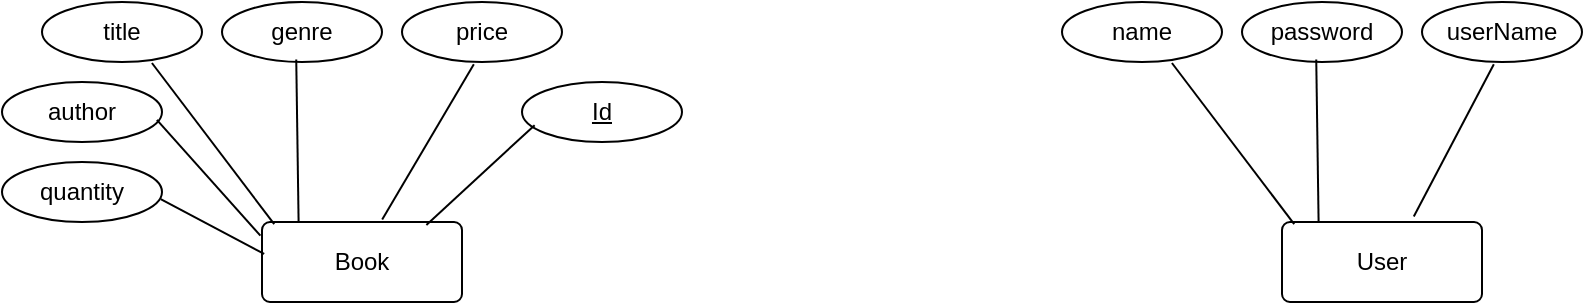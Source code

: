 <mxfile version="23.1.2" type="device">
  <diagram id="R2lEEEUBdFMjLlhIrx00" name="Page-1">
    <mxGraphModel dx="778" dy="418" grid="1" gridSize="10" guides="1" tooltips="1" connect="1" arrows="1" fold="1" page="1" pageScale="1" pageWidth="850" pageHeight="1100" math="0" shadow="0" extFonts="Permanent Marker^https://fonts.googleapis.com/css?family=Permanent+Marker">
      <root>
        <mxCell id="0" />
        <mxCell id="1" parent="0" />
        <mxCell id="ro8Qhatsqw3CWG-dYIS6-1" value="Book" style="rounded=1;arcSize=10;whiteSpace=wrap;html=1;align=center;" vertex="1" parent="1">
          <mxGeometry x="150" y="140" width="100" height="40" as="geometry" />
        </mxCell>
        <mxCell id="ro8Qhatsqw3CWG-dYIS6-2" value="title" style="ellipse;whiteSpace=wrap;html=1;align=center;" vertex="1" parent="1">
          <mxGeometry x="40" y="30" width="80" height="30" as="geometry" />
        </mxCell>
        <mxCell id="ro8Qhatsqw3CWG-dYIS6-3" value="" style="endArrow=none;html=1;rounded=0;entryX=0.687;entryY=1.017;entryDx=0;entryDy=0;entryPerimeter=0;exitX=0.061;exitY=0.027;exitDx=0;exitDy=0;exitPerimeter=0;" edge="1" parent="1" source="ro8Qhatsqw3CWG-dYIS6-1" target="ro8Qhatsqw3CWG-dYIS6-2">
          <mxGeometry relative="1" as="geometry">
            <mxPoint x="170" y="140" as="sourcePoint" />
            <mxPoint x="330" y="140" as="targetPoint" />
          </mxGeometry>
        </mxCell>
        <mxCell id="ro8Qhatsqw3CWG-dYIS6-4" value="author" style="ellipse;whiteSpace=wrap;html=1;align=center;" vertex="1" parent="1">
          <mxGeometry x="20" y="70" width="80" height="30" as="geometry" />
        </mxCell>
        <mxCell id="ro8Qhatsqw3CWG-dYIS6-5" value="genre" style="ellipse;whiteSpace=wrap;html=1;align=center;" vertex="1" parent="1">
          <mxGeometry x="130" y="30" width="80" height="30" as="geometry" />
        </mxCell>
        <mxCell id="ro8Qhatsqw3CWG-dYIS6-6" value="price" style="ellipse;whiteSpace=wrap;html=1;align=center;" vertex="1" parent="1">
          <mxGeometry x="220" y="30" width="80" height="30" as="geometry" />
        </mxCell>
        <mxCell id="ro8Qhatsqw3CWG-dYIS6-7" value="quantity" style="ellipse;whiteSpace=wrap;html=1;align=center;" vertex="1" parent="1">
          <mxGeometry x="20" y="110" width="80" height="30" as="geometry" />
        </mxCell>
        <mxCell id="ro8Qhatsqw3CWG-dYIS6-8" value="" style="endArrow=none;html=1;rounded=0;entryX=0.968;entryY=0.63;entryDx=0;entryDy=0;entryPerimeter=0;exitX=-0.008;exitY=0.17;exitDx=0;exitDy=0;exitPerimeter=0;" edge="1" parent="1" source="ro8Qhatsqw3CWG-dYIS6-1" target="ro8Qhatsqw3CWG-dYIS6-4">
          <mxGeometry relative="1" as="geometry">
            <mxPoint x="166" y="151" as="sourcePoint" />
            <mxPoint x="105" y="71" as="targetPoint" />
          </mxGeometry>
        </mxCell>
        <mxCell id="ro8Qhatsqw3CWG-dYIS6-9" value="" style="endArrow=none;html=1;rounded=0;entryX=0.992;entryY=0.617;entryDx=0;entryDy=0;entryPerimeter=0;exitX=0.011;exitY=0.399;exitDx=0;exitDy=0;exitPerimeter=0;" edge="1" parent="1" source="ro8Qhatsqw3CWG-dYIS6-1" target="ro8Qhatsqw3CWG-dYIS6-7">
          <mxGeometry relative="1" as="geometry">
            <mxPoint x="160" y="150" as="sourcePoint" />
            <mxPoint x="107" y="99" as="targetPoint" />
          </mxGeometry>
        </mxCell>
        <mxCell id="ro8Qhatsqw3CWG-dYIS6-10" value="" style="endArrow=none;html=1;rounded=0;entryX=0.464;entryY=0.96;entryDx=0;entryDy=0;entryPerimeter=0;exitX=0.183;exitY=-0.001;exitDx=0;exitDy=0;exitPerimeter=0;" edge="1" parent="1" source="ro8Qhatsqw3CWG-dYIS6-1" target="ro8Qhatsqw3CWG-dYIS6-5">
          <mxGeometry relative="1" as="geometry">
            <mxPoint x="166" y="151" as="sourcePoint" />
            <mxPoint x="105" y="71" as="targetPoint" />
          </mxGeometry>
        </mxCell>
        <mxCell id="ro8Qhatsqw3CWG-dYIS6-11" value="" style="endArrow=none;html=1;rounded=0;entryX=0.449;entryY=1.037;entryDx=0;entryDy=0;entryPerimeter=0;exitX=0.601;exitY=-0.03;exitDx=0;exitDy=0;exitPerimeter=0;" edge="1" parent="1" source="ro8Qhatsqw3CWG-dYIS6-1" target="ro8Qhatsqw3CWG-dYIS6-6">
          <mxGeometry relative="1" as="geometry">
            <mxPoint x="178" y="150" as="sourcePoint" />
            <mxPoint x="177" y="69" as="targetPoint" />
          </mxGeometry>
        </mxCell>
        <mxCell id="ro8Qhatsqw3CWG-dYIS6-12" value="User" style="rounded=1;arcSize=10;whiteSpace=wrap;html=1;align=center;" vertex="1" parent="1">
          <mxGeometry x="660" y="140" width="100" height="40" as="geometry" />
        </mxCell>
        <mxCell id="ro8Qhatsqw3CWG-dYIS6-13" value="name" style="ellipse;whiteSpace=wrap;html=1;align=center;" vertex="1" parent="1">
          <mxGeometry x="550" y="30" width="80" height="30" as="geometry" />
        </mxCell>
        <mxCell id="ro8Qhatsqw3CWG-dYIS6-14" value="" style="endArrow=none;html=1;rounded=0;entryX=0.687;entryY=1.017;entryDx=0;entryDy=0;entryPerimeter=0;exitX=0.061;exitY=0.027;exitDx=0;exitDy=0;exitPerimeter=0;" edge="1" parent="1" source="ro8Qhatsqw3CWG-dYIS6-12" target="ro8Qhatsqw3CWG-dYIS6-13">
          <mxGeometry relative="1" as="geometry">
            <mxPoint x="680" y="140" as="sourcePoint" />
            <mxPoint x="840" y="140" as="targetPoint" />
          </mxGeometry>
        </mxCell>
        <mxCell id="ro8Qhatsqw3CWG-dYIS6-16" value="password" style="ellipse;whiteSpace=wrap;html=1;align=center;" vertex="1" parent="1">
          <mxGeometry x="640" y="30" width="80" height="30" as="geometry" />
        </mxCell>
        <mxCell id="ro8Qhatsqw3CWG-dYIS6-17" value="userName" style="ellipse;whiteSpace=wrap;html=1;align=center;" vertex="1" parent="1">
          <mxGeometry x="730" y="30" width="80" height="30" as="geometry" />
        </mxCell>
        <mxCell id="ro8Qhatsqw3CWG-dYIS6-21" value="" style="endArrow=none;html=1;rounded=0;entryX=0.464;entryY=0.96;entryDx=0;entryDy=0;entryPerimeter=0;exitX=0.183;exitY=-0.001;exitDx=0;exitDy=0;exitPerimeter=0;" edge="1" parent="1" source="ro8Qhatsqw3CWG-dYIS6-12" target="ro8Qhatsqw3CWG-dYIS6-16">
          <mxGeometry relative="1" as="geometry">
            <mxPoint x="676" y="151" as="sourcePoint" />
            <mxPoint x="615" y="71" as="targetPoint" />
          </mxGeometry>
        </mxCell>
        <mxCell id="ro8Qhatsqw3CWG-dYIS6-22" value="" style="endArrow=none;html=1;rounded=0;entryX=0.449;entryY=1.037;entryDx=0;entryDy=0;entryPerimeter=0;exitX=0.659;exitY=-0.068;exitDx=0;exitDy=0;exitPerimeter=0;" edge="1" parent="1" source="ro8Qhatsqw3CWG-dYIS6-12" target="ro8Qhatsqw3CWG-dYIS6-17">
          <mxGeometry relative="1" as="geometry">
            <mxPoint x="688" y="150" as="sourcePoint" />
            <mxPoint x="687" y="69" as="targetPoint" />
          </mxGeometry>
        </mxCell>
        <mxCell id="ro8Qhatsqw3CWG-dYIS6-23" value="Id" style="ellipse;whiteSpace=wrap;html=1;align=center;fontStyle=4;" vertex="1" parent="1">
          <mxGeometry x="280" y="70" width="80" height="30" as="geometry" />
        </mxCell>
        <mxCell id="ro8Qhatsqw3CWG-dYIS6-25" value="" style="endArrow=none;html=1;rounded=0;entryX=0.079;entryY=0.719;entryDx=0;entryDy=0;entryPerimeter=0;exitX=0.822;exitY=0.037;exitDx=0;exitDy=0;exitPerimeter=0;" edge="1" parent="1" source="ro8Qhatsqw3CWG-dYIS6-1" target="ro8Qhatsqw3CWG-dYIS6-23">
          <mxGeometry relative="1" as="geometry">
            <mxPoint x="226" y="147" as="sourcePoint" />
            <mxPoint x="266" y="71" as="targetPoint" />
          </mxGeometry>
        </mxCell>
      </root>
    </mxGraphModel>
  </diagram>
</mxfile>
